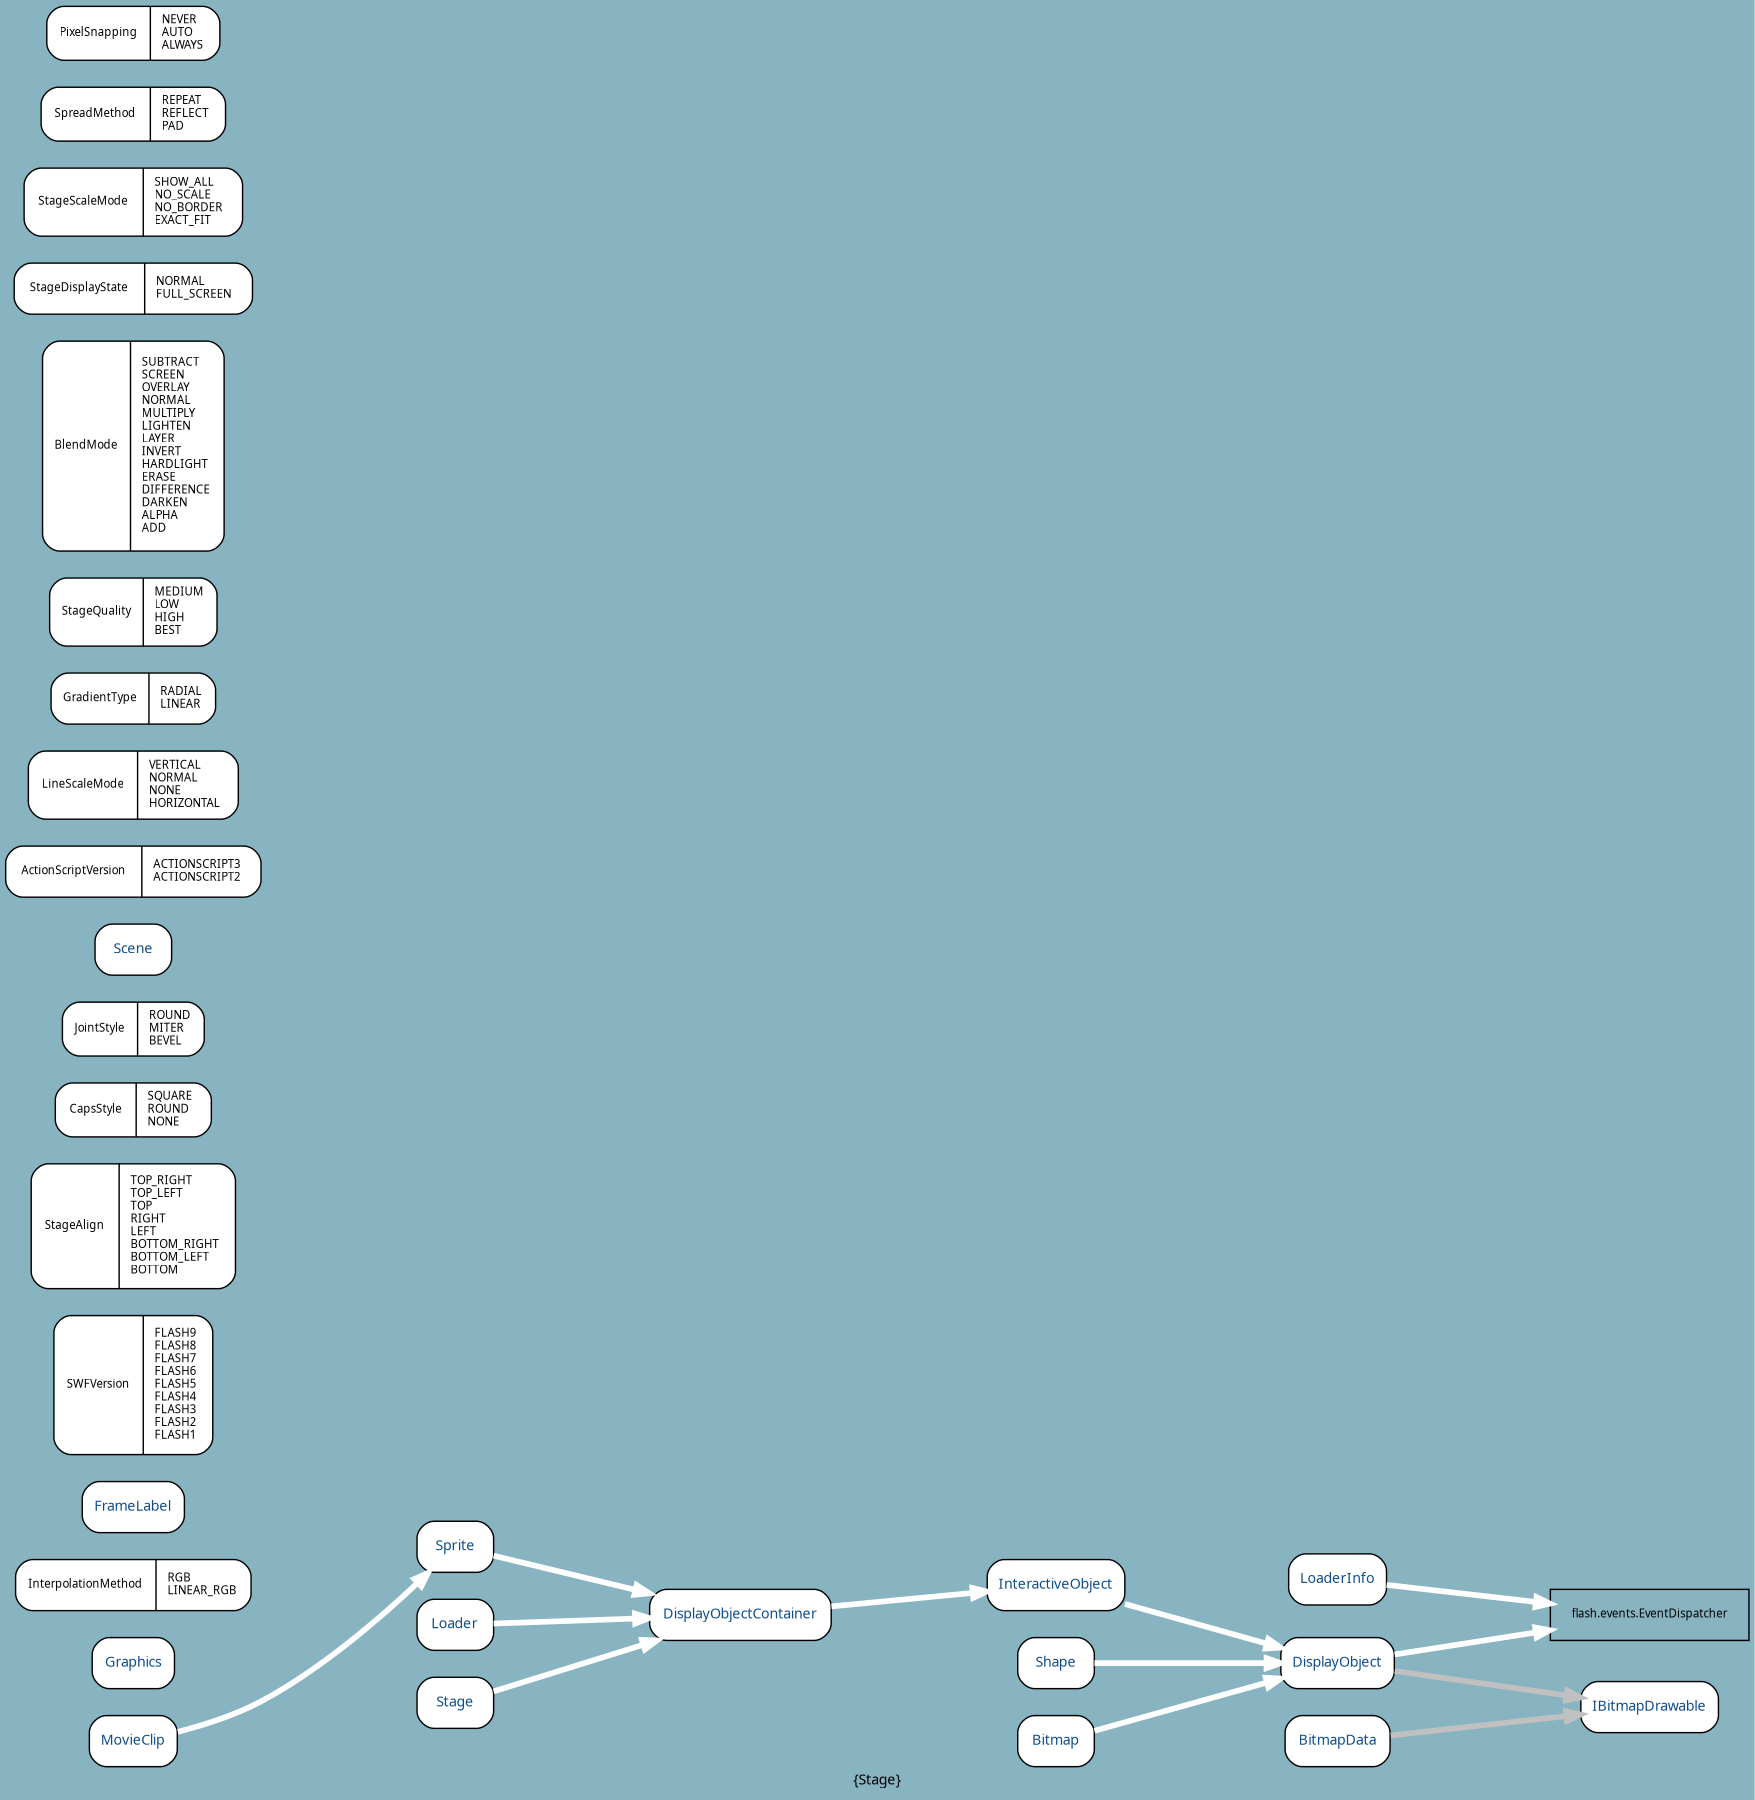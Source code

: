 digraph uml {
	graph [label="Package: flash.display Inheritance", ratio=compress, rankdir=LR, size="24,12", overlap=false, fontname=Sans, fontsize=10, bgcolor="#88B3C1", fontcolor=black];
	node [label="\N", fontname=Sans, fontsize=8, shape=record, color=black, fontcolor=black];
	edge [fontname=Sans, fontsize=8, minlen=3, color=black, fontcolor=black];
	graph [label="{Stage}",
		lp="623,10",
		bb="0,0,1246,1245"];
	"flash.display.IBitmapDrawable" [label="{IBitmapDrawable}", fontsize=10, fontcolor="#104E8B", style="rounded,filled", fillcolor=white, URL="../types/flash/display/IBitmapDrawable.html", tooltip=IBitmapDrawable, portPos=e, pos="1175,63", rects="1127,45,1224,81", width="1.33", height="0.50"];
	"flash.display.DisplayObject" [label="{DisplayObject}", fontsize=10, fontcolor="#104E8B", style="rounded,filled", fillcolor=white, URL="../types/flash/display/DisplayObject.html", tooltip=DisplayObject, portPos=e, pos="951,93", rects="911,75,992,111", width="1.11", height="0.50"];
	"flash.events.EventDispatcher" [pos="1175,128", rects="1105,110,1246,146", width="1.94", height="0.50"];
	"flash.display.InteractiveObject" [label="{InteractiveObject}", fontsize=10, fontcolor="#104E8B", style="rounded,filled", fillcolor=white, URL="../types/flash/display/InteractiveObject.html", tooltip=InteractiveObject, portPos=e, pos="749,147", rects="701,129,798,165", width="1.33", height="0.50"];
	"flash.display.DisplayObjectContainer" [label="{DisplayObjectContainer}", fontsize=10, fontcolor="#104E8B", style="rounded,filled", fillcolor=white, URL="../types/flash/display/DisplayObjectContainer.html", tooltip=DisplayObjectContainer, portPos=e, pos="524,133", rects="460,115,588,151", width="1.78", height="0.50"];
	"flash.display.Sprite" [label="{Sprite}", fontsize=10, fontcolor="#104E8B", style="rounded,filled", fillcolor=white, URL="../types/flash/display/Sprite.html", tooltip=Sprite, portPos=e, pos="321,174", rects="294,156,348,192", width="0.75", height="0.50"];
	"flash.display.Graphics" [label="{Graphics}", fontsize=10, fontcolor="#104E8B", style="rounded,filled", fillcolor=white, URL="../types/flash/display/Graphics.html", tooltip=Graphics, portPos=e, pos="91,93", rects="62,75,120,111", width="0.81", height="0.50"];
	"flash.display.InterpolationMethod" [label="{InterpolationMethod|RGB\lLINEAR_RGB\l}", style="rounded,filled", fillcolor=white, pos="91,147", rects="8,129,108,165 108,129,175,165", width="2.31", height="0.50"];
	"flash.display.FrameLabel" [label="{FrameLabel}", fontsize=10, fontcolor="#104E8B", style="rounded,filled", fillcolor=white, URL="../types/flash/display/FrameLabel.html", tooltip=FrameLabel, portPos=e, pos="91,201", rects="55,183,127,219", width="1.00", height="0.50"];
	"flash.display.SWFVersion" [label="{SWFVersion|FLASH9\lFLASH8\lFLASH7\lFLASH6\lFLASH5\lFLASH4\lFLASH3\lFLASH2\lFLASH1\l}", style="rounded,filled", fillcolor=white, pos="91,286", rects="35,237,100,335 100,237,148,335", width="1.56", height="1.36"];
	"flash.display.StageAlign" [label="{StageAlign|TOP_RIGHT\lTOP_LEFT\lTOP\lRIGHT\lLEFT\lBOTTOM_RIGHT\lBOTTOM_LEFT\lBOTTOM\l}", style="rounded,filled", fillcolor=white, pos="91,397", rects="19,353,80,441 80,353,163,441", width="2.00", height="1.22"];
	"flash.display.CapsStyle" [label="{CapsStyle|SQUARE\lROUND\lNONE\l}", style="rounded,filled", fillcolor=white, pos="91,478", rects="36,459,95,497 95,459,146,497", width="1.53", height="0.53"];
	"flash.display.JointStyle" [label="{JointStyle|ROUND\lMITER\lBEVEL\l}", style="rounded,filled", fillcolor=white, pos="91,534", rects="41,515,96,553 96,515,142,553", width="1.39", height="0.53"];
	"flash.display.Scene" [label="{Scene}", fontsize=10, fontcolor="#104E8B", style="rounded,filled", fillcolor=white, URL="../types/flash/display/Scene.html", tooltip=Scene, portPos=e, pos="91,589", rects="64,571,118,607", width="0.75", height="0.50"];
	"flash.display.ActionScriptVersion" [label="{ActionScriptVersion|ACTIONSCRIPT3\lACTIONSCRIPT2\l}", style="rounded,filled", fillcolor=white, pos="91,643", rects="1,625,99,661 99,625,182,661", width="2.50", height="0.50"];
	"flash.display.LineScaleMode" [label="{LineScaleMode|VERTICAL\lNORMAL\lNONE\lHORIZONTAL\l}", style="rounded,filled", fillcolor=white, pos="91,703", rects="17,679,96,727 96,679,166,727", width="2.06", height="0.67"];
	"flash.display.GradientType" [label="{GradientType|RADIAL\lLINEAR\l}", style="rounded,filled", fillcolor=white, pos="91,763", rects="33,745,105,781 105,745,150,781", width="1.61", height="0.50"];
	"flash.display.StageQuality" [label="{StageQuality|MEDIUM\lLOW\lHIGH\lBEST\l}", style="rounded,filled", fillcolor=white, pos="91,823", rects="32,799,102,847 102,799,151,847", width="1.64", height="0.67"];
	"flash.display.LoaderInfo" [label="{LoaderInfo}", fontsize=10, fontcolor="#104E8B", style="rounded,filled", fillcolor=white, URL="../types/flash/display/LoaderInfo.html", tooltip=LoaderInfo, portPos=e, pos="951,153", rects="918,135,984,171", width="0.92", height="0.50"];
	"flash.display.BlendMode" [label="{BlendMode|SUBTRACT\lSCREEN\lOVERLAY\lNORMAL\lMULTIPLY\lLIGHTEN\lLAYER\lINVERT\lHARDLIGHT\lERASE\lDIFFERENCE\lDARKEN\lALPHA\lADD\
\l}", style="rounded,filled", fillcolor=white, pos="91,939", rects="27,865,90,1013 90,865,156,1013", width="1.78", height="2.06"];
	"flash.display.Shape" [label="{Shape}", fontsize=10, fontcolor="#104E8B", style="rounded,filled", fillcolor=white, URL="../types/flash/display/Shape.html", tooltip=Shape, portPos=e, pos="749,93", rects="722,75,776,111", width="0.75", height="0.50"];
	"flash.display.StageDisplayState" [label="{StageDisplayState|NORMAL\lFULL_SCREEN\l}", style="rounded,filled", fillcolor=white, pos="91,1049", rects="7,1031,101,1067 101,1031,175,1067", width="2.33", height="0.50"];
	"flash.display.StageScaleMode" [label="{StageScaleMode|SHOW_ALL\lNO_SCALE\lNO_BORDER\lEXACT_FIT\l}", style="rounded,filled", fillcolor=white, pos="91,1109", rects="14,1085,101,1133 101,1085,169,1133", width="2.14", height="0.67"];
	"flash.display.Bitmap" [label="{Bitmap}", fontsize=10, fontcolor="#104E8B", style="rounded,filled", fillcolor=white, URL="../types/flash/display/Bitmap.html", tooltip=Bitmap, portPos=e, pos="749,39", rects="722,21,776,57", width="0.75", height="0.50"];
	"flash.display.SpreadMethod" [label="{SpreadMethod|REPEAT\lREFLECT\lPAD\l}", style="rounded,filled", fillcolor=white, pos="91,1170", rects="26,1151,104,1189 104,1151,156,1189", width="1.81", height="0.53"];
	"flash.display.MovieClip" [label="{MovieClip}", fontsize=10, fontcolor="#104E8B", style="rounded,filled", fillcolor=white, URL="../types/flash/display/MovieClip.html", tooltip=MovieClip, portPos=e, pos="91,39", rects="61,21,122,57", width="0.83", height="0.50"];
	"flash.display.BitmapData" [label="{BitmapData}", fontsize=10, fontcolor="#104E8B", style="rounded,filled", fillcolor=white, URL="../types/flash/display/BitmapData.html", tooltip=BitmapData, portPos=e, pos="951,39", rects="914,21,988,57", width="1.03", height="0.50"];
	"flash.display.PixelSnapping" [label="{PixelSnapping|NEVER\lAUTO\lALWAYS\l}", style="rounded,filled", fillcolor=white, pos="91,1226", rects="30,1207,105,1245 105,1207,152,1245", width="1.69", height="0.53"];
	"flash.display.Loader" [label="{Loader}", fontsize=10, fontcolor="#104E8B", style="rounded,filled", fillcolor=white, URL="../types/flash/display/Loader.html", tooltip=Loader, portPos=e, pos="321,120", rects="294,102,348,138", width="0.75", height="0.50"];
	"flash.display.Stage" [label="{Stage}", fontsize=10, fontcolor="#104E8B", style="rounded,filled", fillcolor=white, URL="../types/flash/display/Stage.html", tooltip=Stage, portPos=e, pos="321,66", rects="294,48,348,84", width="0.75", height="0.50"];
	"flash.display.DisplayObject" -> "flash.events.EventDispatcher" [color=white, style="setlinewidth(4)", arrowhead=normal, arrowsize="1.0", pos="e,1105,117 992,99 1021,104 1060,110 1095,115"];
	"flash.display.DisplayObject" -> "flash.display.IBitmapDrawable" [color=gray, style="setlinewidth(4)", arrowhead=normal, arrowsize="1.0", pos="e,1127,69 992,87 1027,82 1078,76 1117,70"];
	"flash.display.InteractiveObject" -> "flash.display.DisplayObject" [color=white, style="setlinewidth(4)", arrowhead=normal, arrowsize="1.0", pos="e,911,104 798,134 830,126 869,115 901,106"];
	"flash.display.DisplayObjectContainer" -> "flash.display.InteractiveObject" [color=white, style="setlinewidth(4)", arrowhead=normal, arrowsize="1.0", pos="e,701,144 588,137 620,139 659,141 691,143"];
	"flash.display.Sprite" -> "flash.display.DisplayObjectContainer" [color=white, style="setlinewidth(4)", arrowhead=normal, arrowsize="1.0", pos="e,460,146 348,168 375,163 414,155 450,148"];
	"flash.display.LoaderInfo" -> "flash.events.EventDispatcher" [color=white, style="setlinewidth(4)", arrowhead=normal, arrowsize="1.0", pos="e,1105,136 984,149 1012,145 1056,141 1095,137"];
	"flash.display.Shape" -> "flash.display.DisplayObject" [color=white, style="setlinewidth(4)", arrowhead=normal, arrowsize="1.0", pos="e,911,93 776,93 808,93 861,93 901,93"];
	"flash.display.Bitmap" -> "flash.display.DisplayObject" [color=white, style="setlinewidth(4)", arrowhead=normal, arrowsize="1.0", pos="e,911,82 776,46 808,54 862,69 901,80"];
	"flash.display.MovieClip" -> "flash.display.Sprite" [color=white, style="setlinewidth(4)", arrowhead=normal, arrowsize="1.0", pos="e,302,156 122,45 140,50 163,56 182,66 225,89 268,124 294,149"];
	"flash.display.BitmapData" -> "flash.display.IBitmapDrawable" [color=gray, style="setlinewidth(4)", arrowhead=normal, arrowsize="1.0", pos="e,1127,58 988,43 1023,47 1076,52 1117,57"];
	"flash.display.Loader" -> "flash.display.DisplayObjectContainer" [color=white, style="setlinewidth(4)", arrowhead=normal, arrowsize="1.0", pos="e,460,129 348,122 374,124 414,126 450,128"];
	"flash.display.Stage" -> "flash.display.DisplayObjectContainer" [color=white, style="setlinewidth(4)", arrowhead=normal, arrowsize="1.0", pos="e,470,115 348,75 376,84 423,99 460,112"];
}
